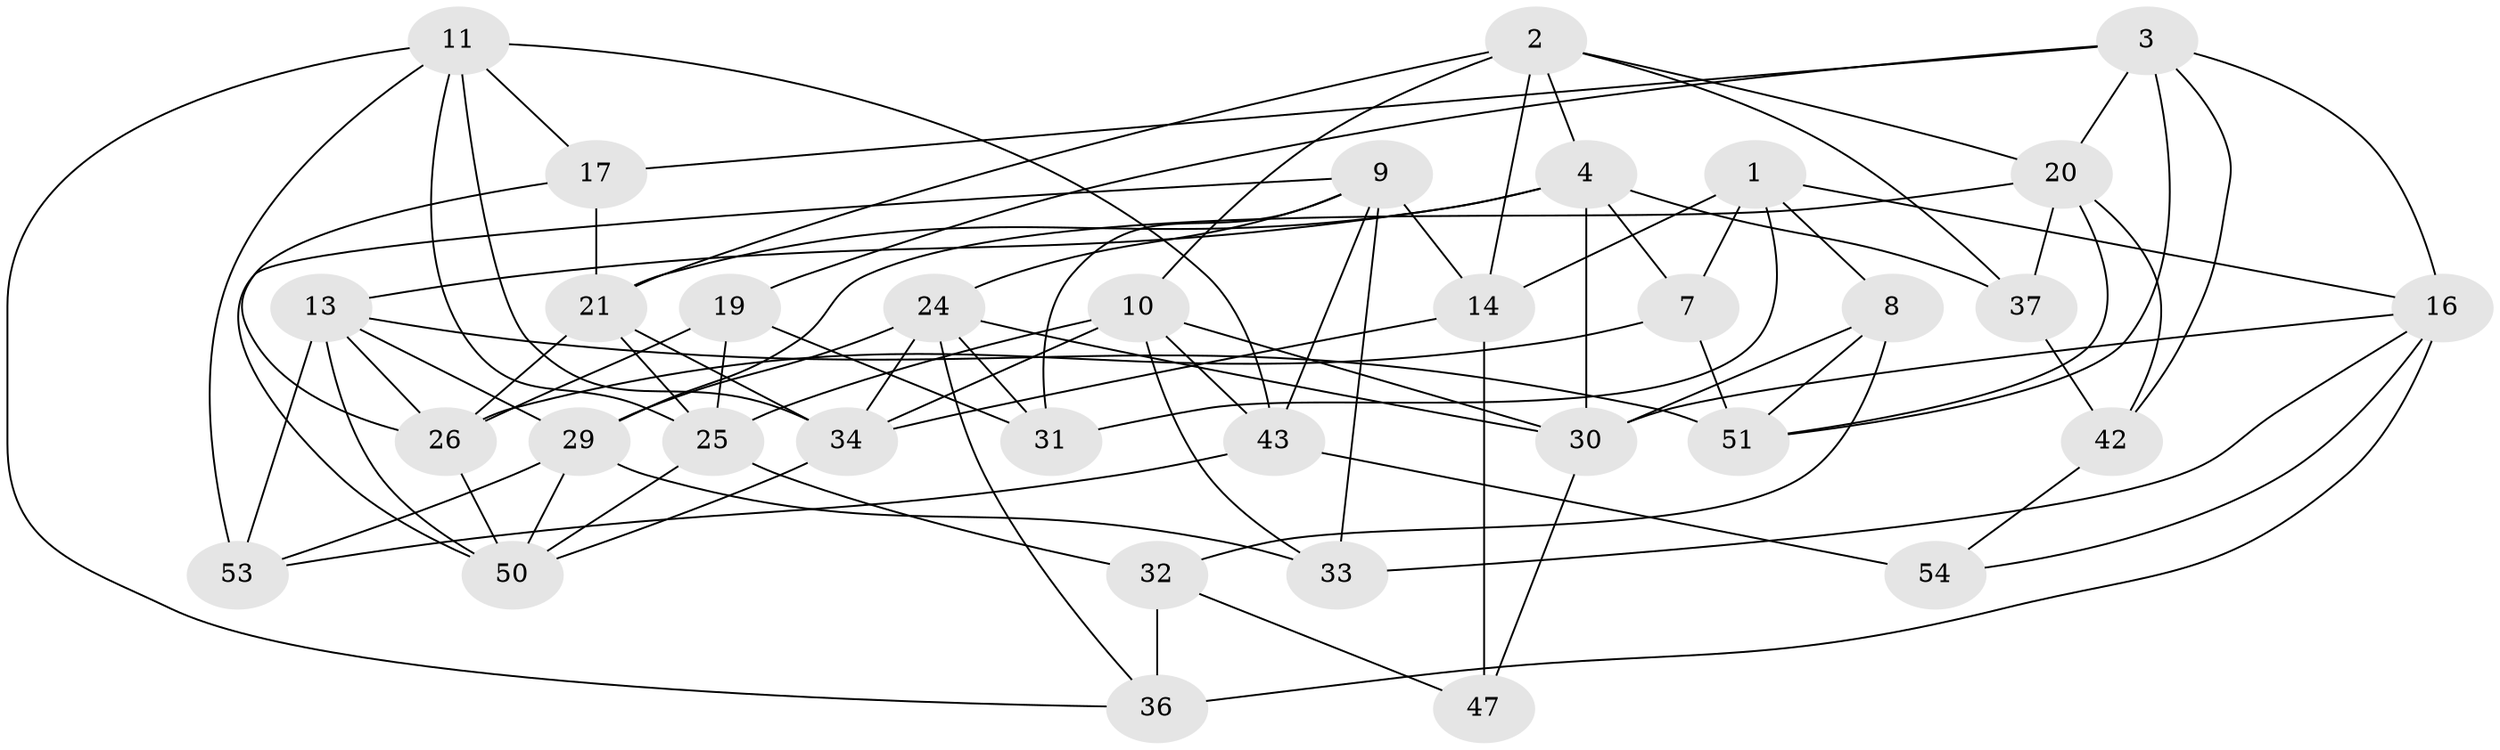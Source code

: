 // original degree distribution, {4: 1.0}
// Generated by graph-tools (version 1.1) at 2025/11/02/27/25 16:11:44]
// undirected, 34 vertices, 86 edges
graph export_dot {
graph [start="1"]
  node [color=gray90,style=filled];
  1 [super="+6"];
  2 [super="+23"];
  3 [super="+5"];
  4 [super="+12"];
  7 [super="+40"];
  8;
  9 [super="+15"];
  10 [super="+18"];
  11 [super="+48"];
  13 [super="+41"];
  14 [super="+22"];
  16 [super="+28"];
  17;
  19;
  20 [super="+49"];
  21 [super="+44"];
  24 [super="+45"];
  25 [super="+27"];
  26 [super="+35"];
  29 [super="+38"];
  30 [super="+56"];
  31;
  32 [super="+39"];
  33;
  34 [super="+46"];
  36 [super="+52"];
  37;
  42;
  43 [super="+57"];
  47;
  50 [super="+58"];
  51 [super="+55"];
  53;
  54;
  1 -- 7 [weight=2];
  1 -- 31;
  1 -- 8;
  1 -- 14;
  1 -- 16;
  2 -- 21;
  2 -- 37;
  2 -- 14;
  2 -- 20;
  2 -- 4;
  2 -- 10;
  3 -- 19;
  3 -- 42;
  3 -- 17;
  3 -- 20;
  3 -- 51;
  3 -- 16;
  4 -- 37;
  4 -- 30;
  4 -- 21;
  4 -- 13;
  4 -- 7;
  7 -- 51 [weight=2];
  7 -- 26;
  8 -- 32;
  8 -- 30;
  8 -- 51;
  9 -- 14;
  9 -- 33;
  9 -- 43;
  9 -- 31;
  9 -- 50;
  9 -- 24;
  10 -- 34;
  10 -- 43;
  10 -- 33;
  10 -- 25;
  10 -- 30;
  11 -- 17;
  11 -- 25;
  11 -- 34;
  11 -- 53;
  11 -- 43;
  11 -- 36;
  13 -- 50;
  13 -- 53;
  13 -- 51;
  13 -- 26;
  13 -- 29;
  14 -- 47 [weight=2];
  14 -- 34;
  16 -- 33;
  16 -- 54;
  16 -- 30;
  16 -- 36;
  17 -- 21;
  17 -- 26;
  19 -- 31;
  19 -- 26;
  19 -- 25;
  20 -- 37;
  20 -- 29;
  20 -- 42;
  20 -- 51;
  21 -- 34;
  21 -- 25;
  21 -- 26;
  24 -- 36;
  24 -- 29;
  24 -- 34;
  24 -- 31;
  24 -- 30;
  25 -- 32;
  25 -- 50;
  26 -- 50;
  29 -- 53;
  29 -- 33;
  29 -- 50;
  30 -- 47;
  32 -- 36 [weight=3];
  32 -- 47;
  34 -- 50;
  37 -- 42;
  42 -- 54;
  43 -- 54 [weight=2];
  43 -- 53;
}
